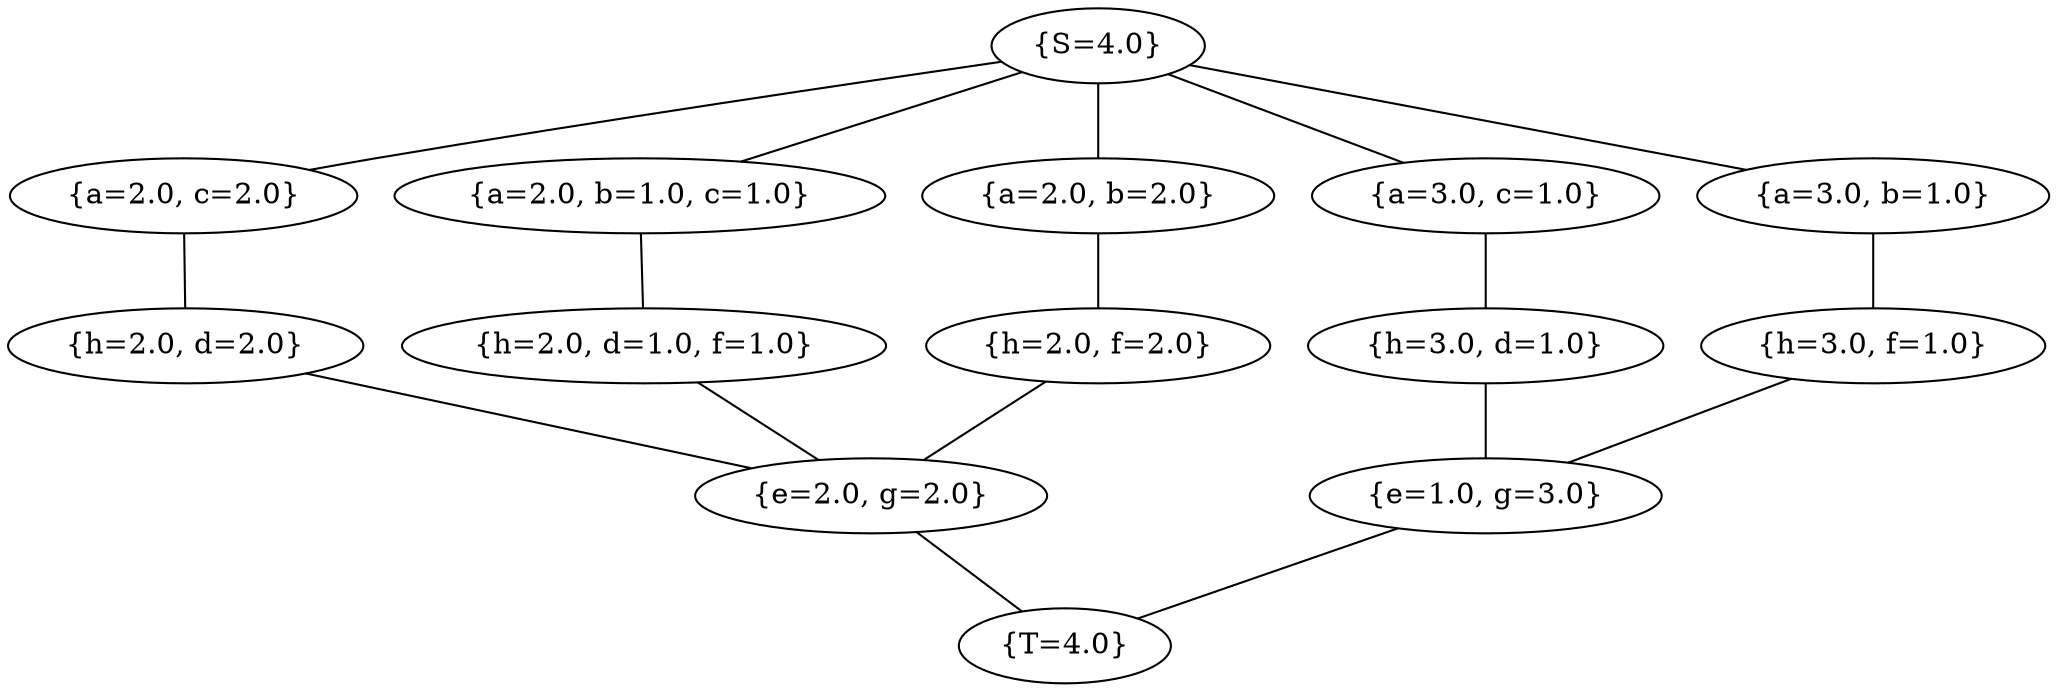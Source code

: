 graph {
	"{S=4.0}" ["ui.label"="{S=4.0}"];
	"{a=2.0, c=2.0}" ["ui.label"="{a=2.0, c=2.0}"];
	"{h=2.0, d=2.0}" ["ui.label"="{h=2.0, d=2.0}"];
	"{e=2.0, g=2.0}" ["ui.label"="{e=2.0, g=2.0}"];
	"{T=4.0}" ["ui.label"="{T=4.0}"];
	"{a=2.0, b=1.0, c=1.0}" ["ui.label"="{a=2.0, b=1.0, c=1.0}"];
	"{h=2.0, d=1.0, f=1.0}" ["ui.label"="{h=2.0, d=1.0, f=1.0}"];
	"{a=2.0, b=2.0}" ["ui.label"="{a=2.0, b=2.0}"];
	"{h=2.0, f=2.0}" ["ui.label"="{h=2.0, f=2.0}"];
	"{a=3.0, c=1.0}" ["ui.label"="{a=3.0, c=1.0}"];
	"{h=3.0, d=1.0}" ["ui.label"="{h=3.0, d=1.0}"];
	"{e=1.0, g=3.0}" ["ui.label"="{e=1.0, g=3.0}"];
	"{a=3.0, b=1.0}" ["ui.label"="{a=3.0, b=1.0}"];
	"{h=3.0, f=1.0}" ["ui.label"="{h=3.0, f=1.0}"];
	"{S=4.0}" -- "{a=2.0, c=2.0}" ;
	"{a=2.0, c=2.0}" -- "{h=2.0, d=2.0}" ;
	"{h=2.0, d=2.0}" -- "{e=2.0, g=2.0}" ;
	"{e=2.0, g=2.0}" -- "{T=4.0}" ;
	"{S=4.0}" -- "{a=2.0, b=1.0, c=1.0}" ;
	"{a=2.0, b=1.0, c=1.0}" -- "{h=2.0, d=1.0, f=1.0}" ;
	"{h=2.0, d=1.0, f=1.0}" -- "{e=2.0, g=2.0}" ;
	"{S=4.0}" -- "{a=2.0, b=2.0}" ;
	"{a=2.0, b=2.0}" -- "{h=2.0, f=2.0}" ;
	"{h=2.0, f=2.0}" -- "{e=2.0, g=2.0}" ;
	"{S=4.0}" -- "{a=3.0, c=1.0}" ;
	"{a=3.0, c=1.0}" -- "{h=3.0, d=1.0}" ;
	"{h=3.0, d=1.0}" -- "{e=1.0, g=3.0}" ;
	"{e=1.0, g=3.0}" -- "{T=4.0}" ;
	"{S=4.0}" -- "{a=3.0, b=1.0}" ;
	"{a=3.0, b=1.0}" -- "{h=3.0, f=1.0}" ;
	"{h=3.0, f=1.0}" -- "{e=1.0, g=3.0}" ;
}
